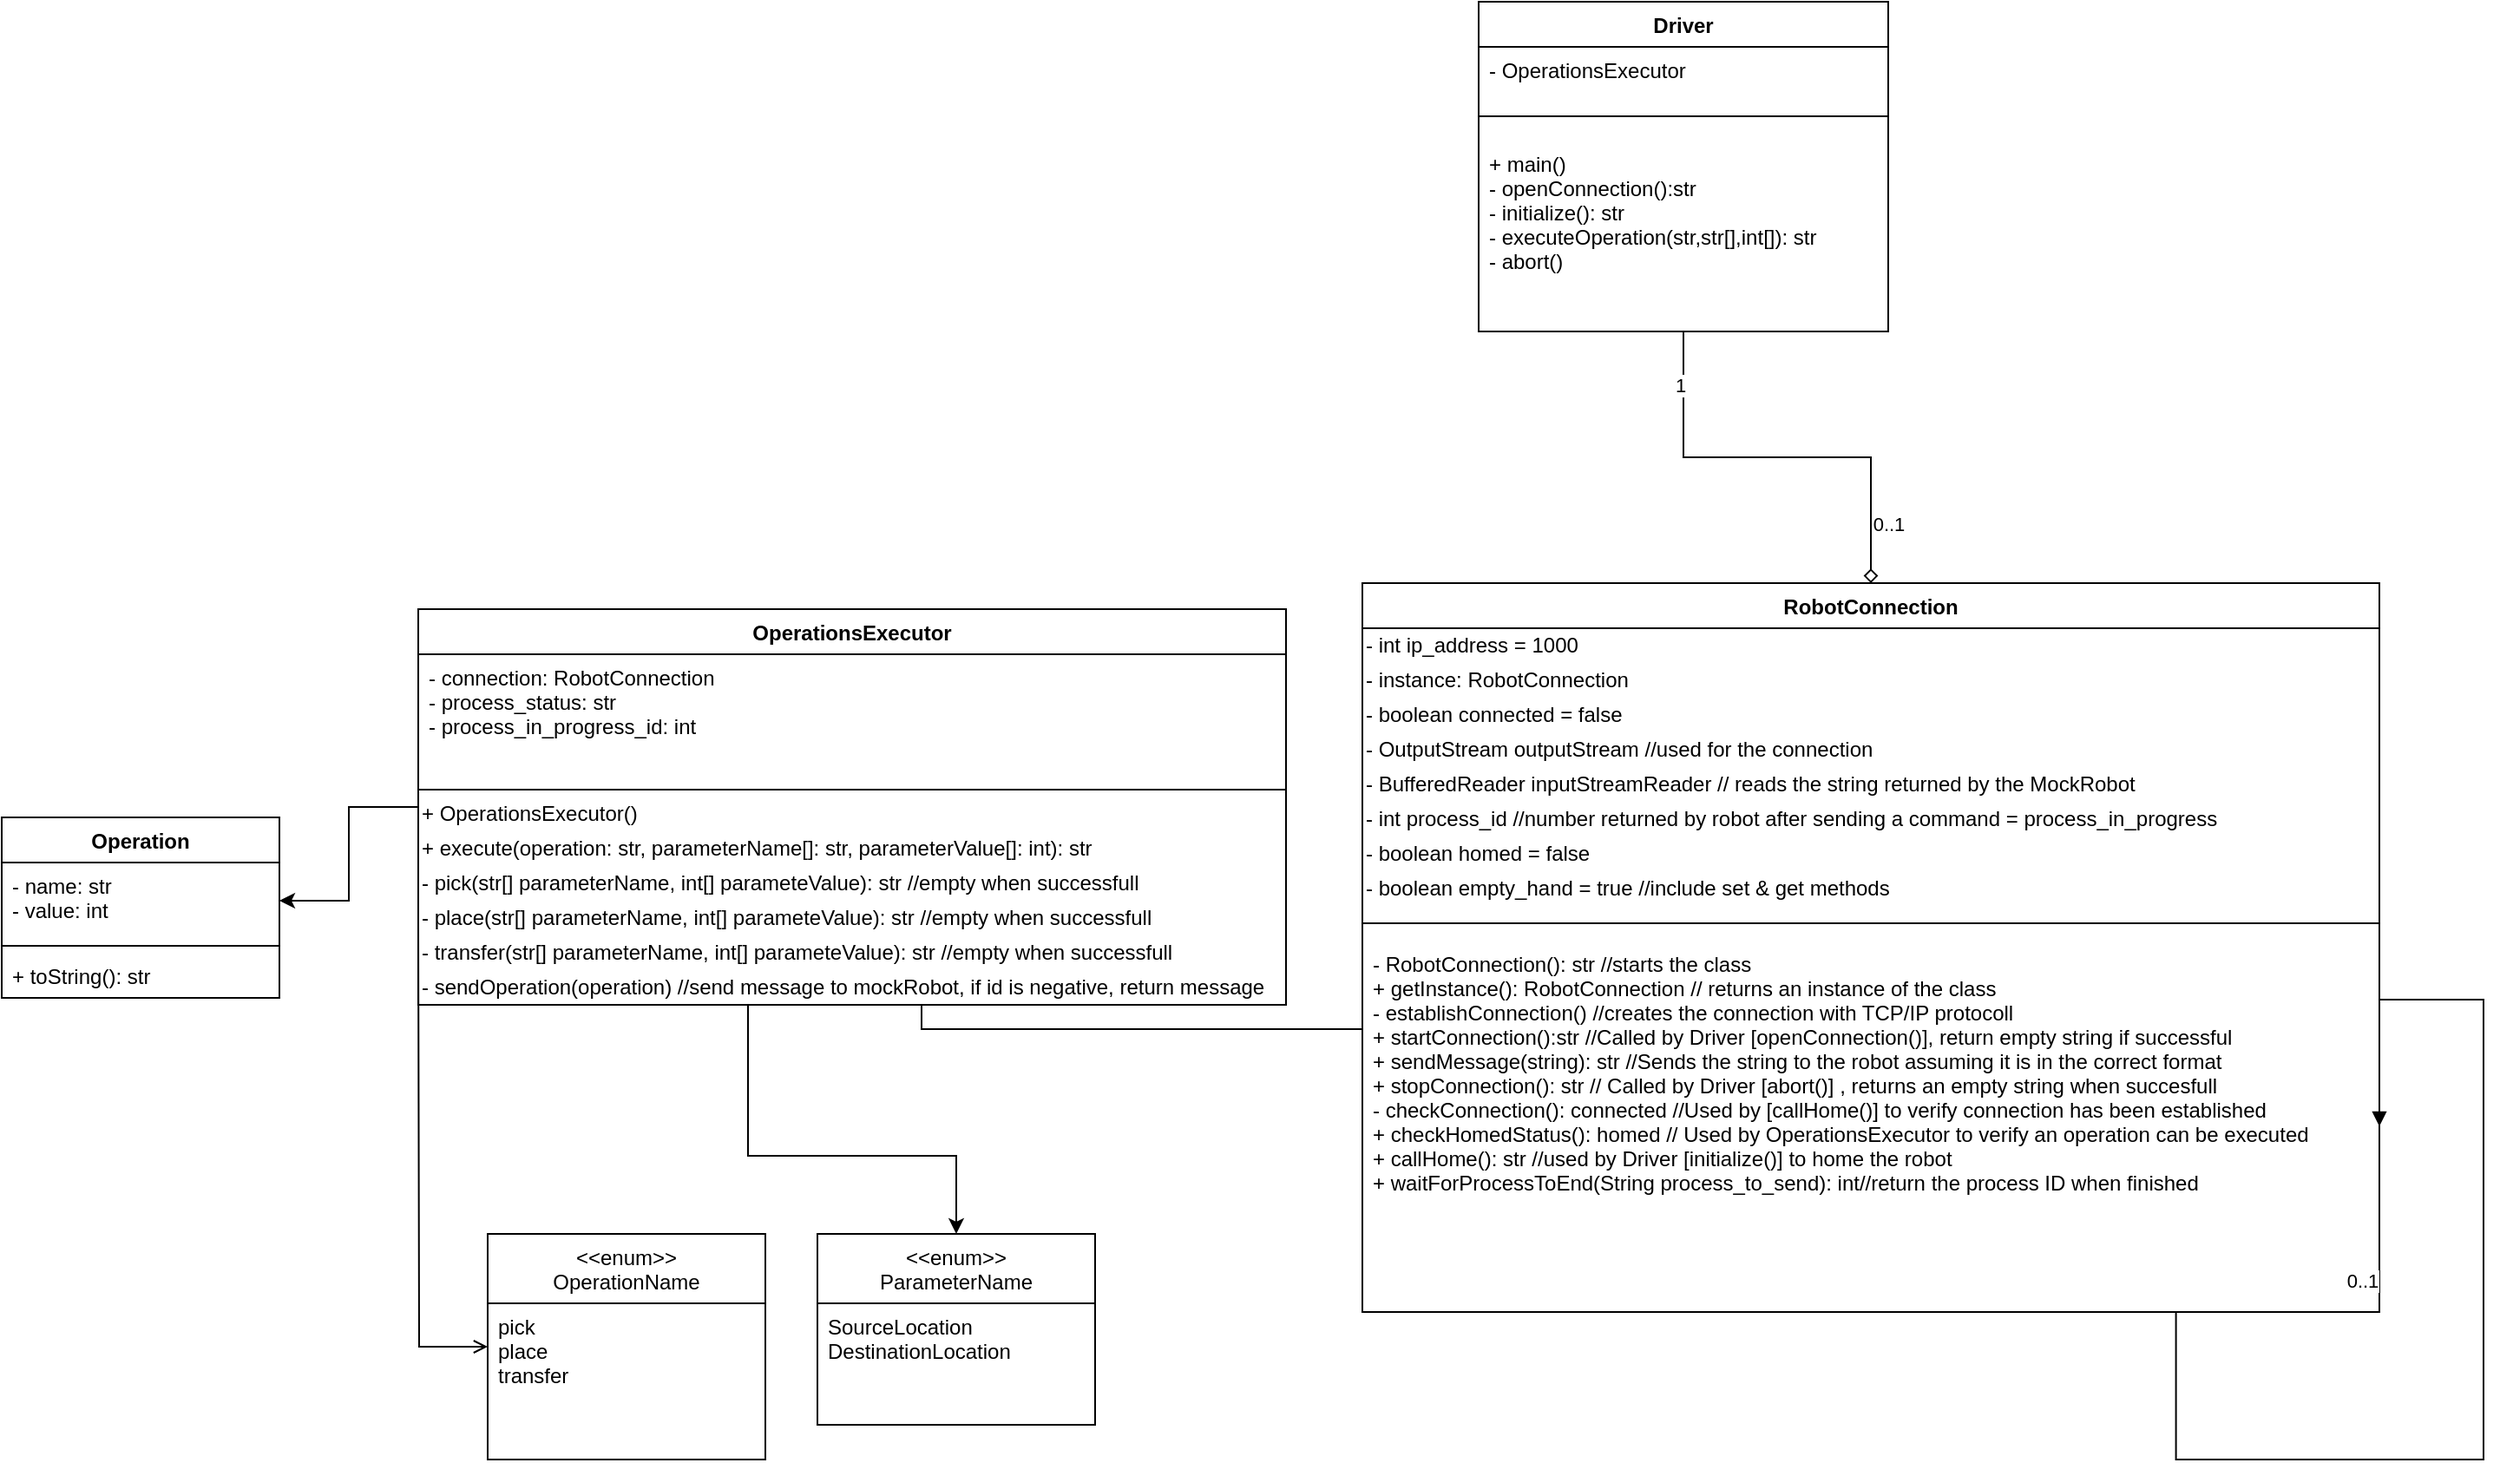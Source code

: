 <mxfile version="14.9.3" type="github">
  <diagram id="bwN6AeMt5tZ8UF1TNSbd" name="Page-1">
    <mxGraphModel dx="2049" dy="1690" grid="1" gridSize="10" guides="1" tooltips="1" connect="1" arrows="0" fold="1" page="1" pageScale="1" pageWidth="827" pageHeight="1169" math="0" shadow="0">
      <root>
        <mxCell id="0" />
        <mxCell id="1" parent="0" />
        <mxCell id="OFoZSoZyWxW7RN4DEDmb-1" value="Driver" style="swimlane;fontStyle=1;align=center;verticalAlign=top;childLayout=stackLayout;horizontal=1;startSize=26;horizontalStack=0;resizeParent=1;resizeParentMax=0;resizeLast=0;collapsible=1;marginBottom=0;" parent="1" vertex="1">
          <mxGeometry x="351" y="-90" width="236" height="190" as="geometry">
            <mxRectangle x="20" y="-150" width="70" height="26" as="alternateBounds" />
          </mxGeometry>
        </mxCell>
        <mxCell id="ZteklEqnGV9etw1wFDza-6" value="- OperationsExecutor" style="text;strokeColor=none;fillColor=none;align=left;verticalAlign=top;spacingLeft=4;spacingRight=4;overflow=hidden;rotatable=0;points=[[0,0.5],[1,0.5]];portConstraint=eastwest;" parent="OFoZSoZyWxW7RN4DEDmb-1" vertex="1">
          <mxGeometry y="26" width="236" height="26" as="geometry" />
        </mxCell>
        <mxCell id="OFoZSoZyWxW7RN4DEDmb-3" value="" style="line;strokeWidth=1;fillColor=none;align=left;verticalAlign=middle;spacingTop=-1;spacingLeft=3;spacingRight=3;rotatable=0;labelPosition=right;points=[];portConstraint=eastwest;" parent="OFoZSoZyWxW7RN4DEDmb-1" vertex="1">
          <mxGeometry y="52" width="236" height="28" as="geometry" />
        </mxCell>
        <mxCell id="OFoZSoZyWxW7RN4DEDmb-4" value="+ main()&#xa;- openConnection():str&#xa;- initialize(): str&#xa;- executeOperation(str,str[],int[]): str&#xa;- abort()&#xa;" style="text;strokeColor=none;fillColor=none;align=left;verticalAlign=top;spacingLeft=4;spacingRight=4;overflow=hidden;rotatable=0;points=[[0,0.5],[1,0.5]];portConstraint=eastwest;" parent="OFoZSoZyWxW7RN4DEDmb-1" vertex="1">
          <mxGeometry y="80" width="236" height="110" as="geometry" />
        </mxCell>
        <mxCell id="OFoZSoZyWxW7RN4DEDmb-5" value="RobotConnection" style="swimlane;fontStyle=1;align=center;verticalAlign=top;childLayout=stackLayout;horizontal=1;startSize=26;horizontalStack=0;resizeParent=1;resizeParentMax=0;resizeLast=0;collapsible=1;marginBottom=0;" parent="1" vertex="1">
          <mxGeometry x="284" y="245" width="586" height="420" as="geometry">
            <mxRectangle x="284" y="300" width="130" height="26" as="alternateBounds" />
          </mxGeometry>
        </mxCell>
        <mxCell id="UFVqu1UR7yA-cZj-ZWuM-9" value="&lt;span style=&quot;&quot;&gt;- int ip_address = 1000&lt;/span&gt;" style="text;html=1;strokeColor=none;fillColor=none;align=left;verticalAlign=middle;whiteSpace=wrap;rounded=0;labelBackgroundColor=none;" vertex="1" parent="OFoZSoZyWxW7RN4DEDmb-5">
          <mxGeometry y="26" width="586" height="20" as="geometry" />
        </mxCell>
        <mxCell id="UFVqu1UR7yA-cZj-ZWuM-10" value="&lt;span style=&quot;&quot;&gt;- instance: RobotConnection&lt;/span&gt;" style="text;html=1;strokeColor=none;fillColor=none;align=left;verticalAlign=middle;whiteSpace=wrap;rounded=0;labelBackgroundColor=none;" vertex="1" parent="OFoZSoZyWxW7RN4DEDmb-5">
          <mxGeometry y="46" width="586" height="20" as="geometry" />
        </mxCell>
        <mxCell id="UFVqu1UR7yA-cZj-ZWuM-11" value="&lt;span&gt;- boolean connected = false&lt;/span&gt;" style="text;html=1;strokeColor=none;fillColor=none;align=left;verticalAlign=middle;whiteSpace=wrap;rounded=0;labelBackgroundColor=none;" vertex="1" parent="OFoZSoZyWxW7RN4DEDmb-5">
          <mxGeometry y="66" width="586" height="20" as="geometry" />
        </mxCell>
        <mxCell id="UFVqu1UR7yA-cZj-ZWuM-12" value="&lt;span&gt;- OutputStream outputStream //used for the connection&lt;/span&gt;" style="text;html=1;strokeColor=none;fillColor=none;align=left;verticalAlign=middle;whiteSpace=wrap;rounded=0;labelBackgroundColor=none;" vertex="1" parent="OFoZSoZyWxW7RN4DEDmb-5">
          <mxGeometry y="86" width="586" height="20" as="geometry" />
        </mxCell>
        <mxCell id="UFVqu1UR7yA-cZj-ZWuM-13" value="&lt;span&gt;- BufferedReader inputStreamReader // reads the string returned by the MockRobot&lt;/span&gt;" style="text;html=1;strokeColor=none;fillColor=none;align=left;verticalAlign=middle;whiteSpace=wrap;rounded=0;labelBackgroundColor=none;" vertex="1" parent="OFoZSoZyWxW7RN4DEDmb-5">
          <mxGeometry y="106" width="586" height="20" as="geometry" />
        </mxCell>
        <mxCell id="UFVqu1UR7yA-cZj-ZWuM-14" value="&lt;span&gt;- int process_id //number returned by robot after sending a command = process_in_progress&lt;/span&gt;" style="text;html=1;strokeColor=none;fillColor=none;align=left;verticalAlign=middle;whiteSpace=wrap;rounded=0;labelBackgroundColor=none;" vertex="1" parent="OFoZSoZyWxW7RN4DEDmb-5">
          <mxGeometry y="126" width="586" height="20" as="geometry" />
        </mxCell>
        <mxCell id="UFVqu1UR7yA-cZj-ZWuM-15" value="&lt;span&gt;- boolean homed = false&lt;/span&gt;" style="text;html=1;strokeColor=none;fillColor=none;align=left;verticalAlign=middle;whiteSpace=wrap;rounded=0;labelBackgroundColor=none;" vertex="1" parent="OFoZSoZyWxW7RN4DEDmb-5">
          <mxGeometry y="146" width="586" height="20" as="geometry" />
        </mxCell>
        <mxCell id="UFVqu1UR7yA-cZj-ZWuM-17" value="&lt;span&gt;- boolean&amp;nbsp;&lt;/span&gt;empty_hand = true&amp;nbsp;&lt;span&gt;//include set &amp;amp; get methods&lt;/span&gt;" style="text;html=1;strokeColor=none;fillColor=none;align=left;verticalAlign=middle;whiteSpace=wrap;rounded=0;labelBackgroundColor=none;" vertex="1" parent="OFoZSoZyWxW7RN4DEDmb-5">
          <mxGeometry y="166" width="586" height="20" as="geometry" />
        </mxCell>
        <mxCell id="OFoZSoZyWxW7RN4DEDmb-7" value="" style="line;strokeWidth=1;fillColor=none;align=left;verticalAlign=middle;spacingTop=-1;spacingLeft=3;spacingRight=3;rotatable=0;labelPosition=right;points=[];portConstraint=eastwest;" parent="OFoZSoZyWxW7RN4DEDmb-5" vertex="1">
          <mxGeometry y="186" width="586" height="20" as="geometry" />
        </mxCell>
        <mxCell id="OFoZSoZyWxW7RN4DEDmb-8" value="- RobotConnection(): str //starts the class &#xa;+ getInstance(): RobotConnection // returns an instance of the class&#xa;- establishConnection() //creates the connection with TCP/IP protocoll&#xa;+ startConnection():str //Called by Driver [openConnection()], return empty string if successful&#xa;+ sendMessage(string): str //Sends the string to the robot assuming it is in the correct format&#xa;+ stopConnection(): str // Called by Driver [abort()] , returns an empty string when succesfull&#xa;- checkConnection(): connected //Used by [callHome()] to verify connection has been established&#xa;+ checkHomedStatus(): homed // Used by OperationsExecutor to verify an operation can be executed&#xa;+ callHome(): str //used by Driver [initialize()] to home the robot&#xa;+ waitForProcessToEnd(String process_to_send): int//return the process ID when finished" style="text;strokeColor=none;fillColor=none;align=left;verticalAlign=top;spacingLeft=4;spacingRight=4;overflow=hidden;rotatable=0;points=[[0,0.5],[1,0.5]];portConstraint=eastwest;labelBackgroundColor=none;" parent="OFoZSoZyWxW7RN4DEDmb-5" vertex="1">
          <mxGeometry y="206" width="586" height="214" as="geometry" />
        </mxCell>
        <mxCell id="OFoZSoZyWxW7RN4DEDmb-10" style="edgeStyle=orthogonalEdgeStyle;rounded=0;orthogonalLoop=1;jettySize=auto;html=1;endArrow=block;endFill=1;entryX=1;entryY=0.5;entryDx=0;entryDy=0;exitX=0.8;exitY=1;exitDx=0;exitDy=0;exitPerimeter=0;" parent="OFoZSoZyWxW7RN4DEDmb-5" source="OFoZSoZyWxW7RN4DEDmb-8" target="OFoZSoZyWxW7RN4DEDmb-8" edge="1">
          <mxGeometry relative="1" as="geometry">
            <mxPoint x="310" y="235" as="targetPoint" />
            <Array as="points">
              <mxPoint x="469" y="505" />
              <mxPoint x="646" y="505" />
              <mxPoint x="646" y="240" />
              <mxPoint x="586" y="240" />
            </Array>
          </mxGeometry>
        </mxCell>
        <mxCell id="OFoZSoZyWxW7RN4DEDmb-11" value="0..1" style="edgeLabel;html=1;align=center;verticalAlign=middle;resizable=0;points=[];" parent="OFoZSoZyWxW7RN4DEDmb-10" vertex="1" connectable="0">
          <mxGeometry x="0.039" y="2" relative="1" as="geometry">
            <mxPoint x="-68" y="-22" as="offset" />
          </mxGeometry>
        </mxCell>
        <mxCell id="OFoZSoZyWxW7RN4DEDmb-9" style="edgeStyle=orthogonalEdgeStyle;rounded=0;orthogonalLoop=1;jettySize=auto;html=1;endArrow=diamond;endFill=0;" parent="1" source="OFoZSoZyWxW7RN4DEDmb-1" target="OFoZSoZyWxW7RN4DEDmb-5" edge="1">
          <mxGeometry relative="1" as="geometry" />
        </mxCell>
        <mxCell id="OFoZSoZyWxW7RN4DEDmb-12" value="0..1" style="edgeLabel;html=1;align=center;verticalAlign=middle;resizable=0;points=[];" parent="OFoZSoZyWxW7RN4DEDmb-9" vertex="1" connectable="0">
          <mxGeometry x="0.656" y="-4" relative="1" as="geometry">
            <mxPoint x="14" y="9" as="offset" />
          </mxGeometry>
        </mxCell>
        <mxCell id="OFoZSoZyWxW7RN4DEDmb-13" value="1" style="edgeLabel;html=1;align=center;verticalAlign=middle;resizable=0;points=[];" parent="OFoZSoZyWxW7RN4DEDmb-9" vertex="1" connectable="0">
          <mxGeometry x="-0.844" y="-2" relative="1" as="geometry">
            <mxPoint y="11" as="offset" />
          </mxGeometry>
        </mxCell>
        <mxCell id="OFoZSoZyWxW7RN4DEDmb-26" style="edgeStyle=orthogonalEdgeStyle;rounded=0;orthogonalLoop=1;jettySize=auto;html=1;endArrow=none;endFill=0;" parent="1" source="OFoZSoZyWxW7RN4DEDmb-19" target="OFoZSoZyWxW7RN4DEDmb-5" edge="1">
          <mxGeometry relative="1" as="geometry">
            <Array as="points">
              <mxPoint x="30" y="502" />
            </Array>
          </mxGeometry>
        </mxCell>
        <mxCell id="UFVqu1UR7yA-cZj-ZWuM-3" style="edgeStyle=orthogonalEdgeStyle;rounded=0;orthogonalLoop=1;jettySize=auto;html=1;" edge="1" parent="1" source="OFoZSoZyWxW7RN4DEDmb-19" target="UFVqu1UR7yA-cZj-ZWuM-1">
          <mxGeometry relative="1" as="geometry">
            <Array as="points">
              <mxPoint x="-70" y="575" />
              <mxPoint x="50" y="575" />
            </Array>
          </mxGeometry>
        </mxCell>
        <mxCell id="UFVqu1UR7yA-cZj-ZWuM-8" style="edgeStyle=orthogonalEdgeStyle;rounded=0;orthogonalLoop=1;jettySize=auto;html=1;" edge="1" parent="1" source="OFoZSoZyWxW7RN4DEDmb-19" target="UFVqu1UR7yA-cZj-ZWuM-5">
          <mxGeometry relative="1" as="geometry" />
        </mxCell>
        <mxCell id="OFoZSoZyWxW7RN4DEDmb-19" value="OperationsExecutor" style="swimlane;fontStyle=1;align=center;verticalAlign=top;childLayout=stackLayout;horizontal=1;startSize=26;horizontalStack=0;resizeParent=1;resizeParentMax=0;resizeLast=0;collapsible=1;marginBottom=0;" parent="1" vertex="1">
          <mxGeometry x="-260" y="260" width="500" height="228" as="geometry">
            <mxRectangle x="-40" y="390" width="150" height="26" as="alternateBounds" />
          </mxGeometry>
        </mxCell>
        <mxCell id="OFoZSoZyWxW7RN4DEDmb-20" value="- connection: RobotConnection&#xa;- process_status: str&#xa;- process_in_progress_id: int&#xa;" style="text;strokeColor=none;fillColor=none;align=left;verticalAlign=top;spacingLeft=4;spacingRight=4;overflow=hidden;rotatable=0;points=[[0,0.5],[1,0.5]];portConstraint=eastwest;" parent="OFoZSoZyWxW7RN4DEDmb-19" vertex="1">
          <mxGeometry y="26" width="500" height="74" as="geometry" />
        </mxCell>
        <mxCell id="OFoZSoZyWxW7RN4DEDmb-21" value="" style="line;strokeWidth=1;fillColor=none;align=left;verticalAlign=middle;spacingTop=-1;spacingLeft=3;spacingRight=3;rotatable=0;labelPosition=right;points=[];portConstraint=eastwest;" parent="OFoZSoZyWxW7RN4DEDmb-19" vertex="1">
          <mxGeometry y="100" width="500" height="8" as="geometry" />
        </mxCell>
        <mxCell id="UFVqu1UR7yA-cZj-ZWuM-18" value="+ OperationsExecutor()" style="text;html=1;strokeColor=none;fillColor=none;align=left;verticalAlign=middle;whiteSpace=wrap;rounded=0;labelBackgroundColor=none;" vertex="1" parent="OFoZSoZyWxW7RN4DEDmb-19">
          <mxGeometry y="108" width="500" height="20" as="geometry" />
        </mxCell>
        <mxCell id="UFVqu1UR7yA-cZj-ZWuM-19" value="&lt;span&gt;+ execute(operation: str, parameterName[]: str, parameterValue[]: int): str&lt;/span&gt;" style="text;html=1;strokeColor=none;fillColor=none;align=left;verticalAlign=middle;whiteSpace=wrap;rounded=0;labelBackgroundColor=none;" vertex="1" parent="OFoZSoZyWxW7RN4DEDmb-19">
          <mxGeometry y="128" width="500" height="20" as="geometry" />
        </mxCell>
        <mxCell id="UFVqu1UR7yA-cZj-ZWuM-20" value="&lt;span&gt;- pick(str[] parameterName, int[] parameteValue): str //empty when successfull&lt;/span&gt;" style="text;html=1;strokeColor=none;fillColor=none;align=left;verticalAlign=middle;whiteSpace=wrap;rounded=0;labelBackgroundColor=none;" vertex="1" parent="OFoZSoZyWxW7RN4DEDmb-19">
          <mxGeometry y="148" width="500" height="20" as="geometry" />
        </mxCell>
        <mxCell id="UFVqu1UR7yA-cZj-ZWuM-22" value="&lt;span&gt;- place(str[] parameterName, int[] parameteValue): str //empty when successfull&lt;/span&gt;" style="text;html=1;strokeColor=none;fillColor=none;align=left;verticalAlign=middle;whiteSpace=wrap;rounded=0;labelBackgroundColor=none;" vertex="1" parent="OFoZSoZyWxW7RN4DEDmb-19">
          <mxGeometry y="168" width="500" height="20" as="geometry" />
        </mxCell>
        <mxCell id="UFVqu1UR7yA-cZj-ZWuM-21" value="&lt;span&gt;- transfer(str[] parameterName, int[] parameteValue): str //empty when successfull&lt;/span&gt;" style="text;html=1;strokeColor=none;fillColor=none;align=left;verticalAlign=middle;whiteSpace=wrap;rounded=0;labelBackgroundColor=none;" vertex="1" parent="OFoZSoZyWxW7RN4DEDmb-19">
          <mxGeometry y="188" width="500" height="20" as="geometry" />
        </mxCell>
        <mxCell id="UFVqu1UR7yA-cZj-ZWuM-23" value="- sendOperation(operation) //send message to mockRobot, if id is negative, return message" style="text;html=1;strokeColor=none;fillColor=none;align=left;verticalAlign=middle;whiteSpace=wrap;rounded=0;labelBackgroundColor=none;" vertex="1" parent="OFoZSoZyWxW7RN4DEDmb-19">
          <mxGeometry y="208" width="500" height="20" as="geometry" />
        </mxCell>
        <mxCell id="OFoZSoZyWxW7RN4DEDmb-32" style="edgeStyle=orthogonalEdgeStyle;rounded=0;orthogonalLoop=1;jettySize=auto;html=1;endArrow=none;endFill=0;startArrow=open;startFill=0;entryX=0;entryY=0.5;entryDx=0;entryDy=0;" parent="1" source="OFoZSoZyWxW7RN4DEDmb-28" edge="1">
          <mxGeometry relative="1" as="geometry">
            <mxPoint x="-260" y="439" as="targetPoint" />
          </mxGeometry>
        </mxCell>
        <mxCell id="OFoZSoZyWxW7RN4DEDmb-28" value="&lt;&lt;enum&gt;&gt;&#xa;OperationName" style="swimlane;fontStyle=0;childLayout=stackLayout;horizontal=1;startSize=40;fillColor=none;horizontalStack=0;resizeParent=1;resizeParentMax=0;resizeLast=0;collapsible=1;marginBottom=0;" parent="1" vertex="1">
          <mxGeometry x="-220" y="620" width="160" height="130" as="geometry">
            <mxRectangle x="-220" y="620" width="120" height="40" as="alternateBounds" />
          </mxGeometry>
        </mxCell>
        <mxCell id="OFoZSoZyWxW7RN4DEDmb-29" value="pick&#xa;place&#xa;transfer" style="text;strokeColor=none;fillColor=none;align=left;verticalAlign=top;spacingLeft=4;spacingRight=4;overflow=hidden;rotatable=0;points=[[0,0.5],[1,0.5]];portConstraint=eastwest;" parent="OFoZSoZyWxW7RN4DEDmb-28" vertex="1">
          <mxGeometry y="40" width="160" height="90" as="geometry" />
        </mxCell>
        <mxCell id="UFVqu1UR7yA-cZj-ZWuM-1" value="&lt;&lt;enum&gt;&gt;&#xa;ParameterName" style="swimlane;fontStyle=0;childLayout=stackLayout;horizontal=1;startSize=40;fillColor=none;horizontalStack=0;resizeParent=1;resizeParentMax=0;resizeLast=0;collapsible=1;marginBottom=0;" vertex="1" parent="1">
          <mxGeometry x="-30" y="620" width="160" height="110" as="geometry">
            <mxRectangle x="-220" y="620" width="120" height="40" as="alternateBounds" />
          </mxGeometry>
        </mxCell>
        <mxCell id="UFVqu1UR7yA-cZj-ZWuM-2" value="SourceLocation&#xa;DestinationLocation&#xa;" style="text;strokeColor=none;fillColor=none;align=left;verticalAlign=top;spacingLeft=4;spacingRight=4;overflow=hidden;rotatable=0;points=[[0,0.5],[1,0.5]];portConstraint=eastwest;" vertex="1" parent="UFVqu1UR7yA-cZj-ZWuM-1">
          <mxGeometry y="40" width="160" height="70" as="geometry" />
        </mxCell>
        <mxCell id="UFVqu1UR7yA-cZj-ZWuM-4" value="Operation" style="swimlane;fontStyle=1;align=center;verticalAlign=top;childLayout=stackLayout;horizontal=1;startSize=26;horizontalStack=0;resizeParent=1;resizeParentMax=0;resizeLast=0;collapsible=1;marginBottom=0;" vertex="1" parent="1">
          <mxGeometry x="-500" y="380" width="160" height="104" as="geometry" />
        </mxCell>
        <mxCell id="UFVqu1UR7yA-cZj-ZWuM-5" value="- name: str&#xa;- value: int" style="text;strokeColor=none;fillColor=none;align=left;verticalAlign=top;spacingLeft=4;spacingRight=4;overflow=hidden;rotatable=0;points=[[0,0.5],[1,0.5]];portConstraint=eastwest;" vertex="1" parent="UFVqu1UR7yA-cZj-ZWuM-4">
          <mxGeometry y="26" width="160" height="44" as="geometry" />
        </mxCell>
        <mxCell id="UFVqu1UR7yA-cZj-ZWuM-6" value="" style="line;strokeWidth=1;fillColor=none;align=left;verticalAlign=middle;spacingTop=-1;spacingLeft=3;spacingRight=3;rotatable=0;labelPosition=right;points=[];portConstraint=eastwest;" vertex="1" parent="UFVqu1UR7yA-cZj-ZWuM-4">
          <mxGeometry y="70" width="160" height="8" as="geometry" />
        </mxCell>
        <mxCell id="UFVqu1UR7yA-cZj-ZWuM-7" value="+ toString(): str" style="text;strokeColor=none;fillColor=none;align=left;verticalAlign=top;spacingLeft=4;spacingRight=4;overflow=hidden;rotatable=0;points=[[0,0.5],[1,0.5]];portConstraint=eastwest;" vertex="1" parent="UFVqu1UR7yA-cZj-ZWuM-4">
          <mxGeometry y="78" width="160" height="26" as="geometry" />
        </mxCell>
      </root>
    </mxGraphModel>
  </diagram>
</mxfile>
